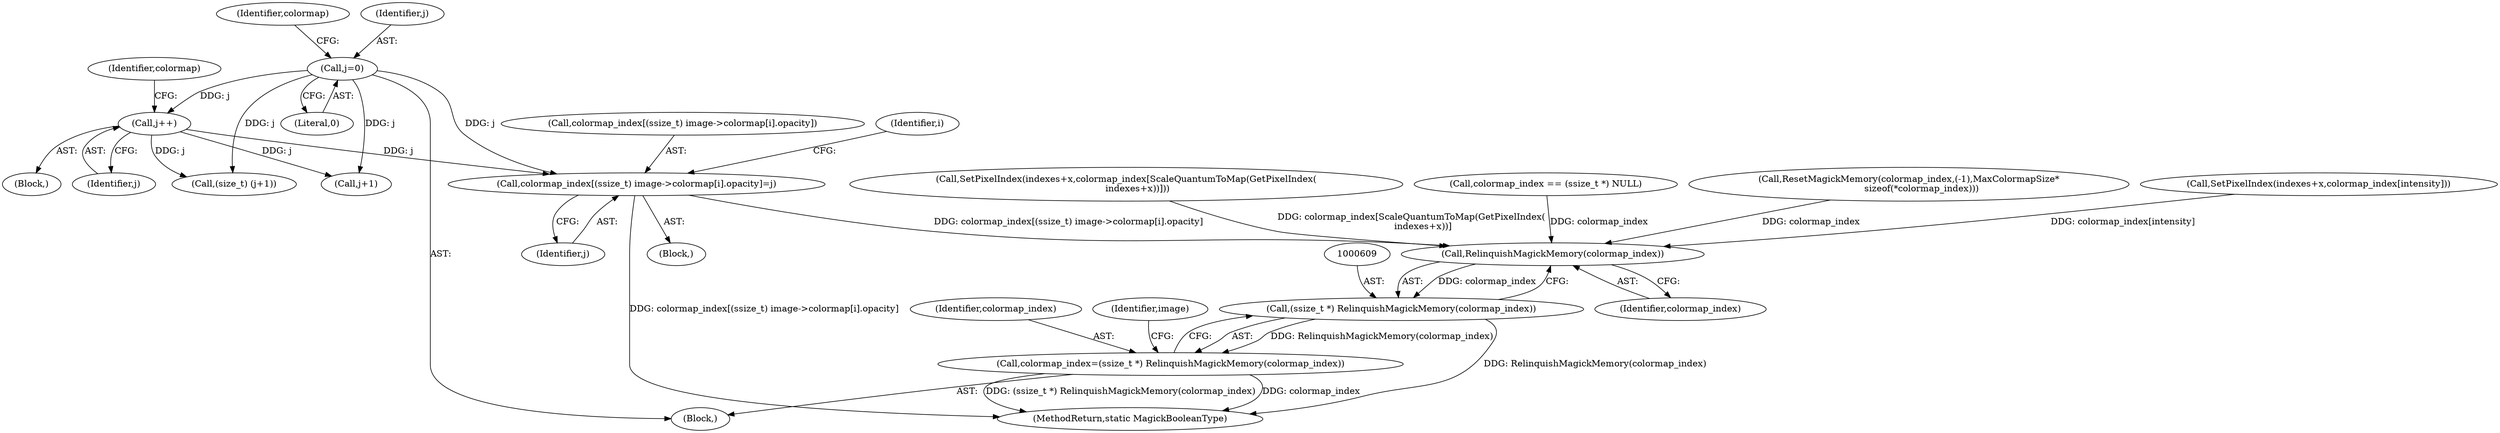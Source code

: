 digraph "0_ImageMagick_db1ffb6cf44bcfe5c4d5fcf9d9109ded5617387f_1@array" {
"1000470" [label="(Call,colormap_index[(ssize_t) image->colormap[i].opacity]=j)"];
"1000459" [label="(Call,j++)"];
"1000417" [label="(Call,j=0)"];
"1000610" [label="(Call,RelinquishMagickMemory(colormap_index))"];
"1000608" [label="(Call,(ssize_t *) RelinquishMagickMemory(colormap_index))"];
"1000606" [label="(Call,colormap_index=(ssize_t *) RelinquishMagickMemory(colormap_index))"];
"1000482" [label="(Identifier,j)"];
"1000633" [label="(MethodReturn,static MagickBooleanType)"];
"1000422" [label="(Identifier,colormap)"];
"1000610" [label="(Call,RelinquishMagickMemory(colormap_index))"];
"1000487" [label="(Call,(size_t) (j+1))"];
"1000458" [label="(Block,)"];
"1000165" [label="(Call,ResetMagickMemory(colormap_index,(-1),MaxColormapSize*\n         sizeof(*colormap_index)))"];
"1000471" [label="(Call,colormap_index[(ssize_t) image->colormap[i].opacity])"];
"1000418" [label="(Identifier,j)"];
"1000460" [label="(Identifier,j)"];
"1000441" [label="(Identifier,i)"];
"1000419" [label="(Literal,0)"];
"1000611" [label="(Identifier,colormap_index)"];
"1000608" [label="(Call,(ssize_t *) RelinquishMagickMemory(colormap_index))"];
"1000489" [label="(Call,j+1)"];
"1000470" [label="(Call,colormap_index[(ssize_t) image->colormap[i].opacity]=j)"];
"1000102" [label="(Block,)"];
"1000463" [label="(Identifier,colormap)"];
"1000614" [label="(Identifier,image)"];
"1000417" [label="(Call,j=0)"];
"1000336" [label="(Call,SetPixelIndex(indexes+x,colormap_index[intensity]))"];
"1000459" [label="(Call,j++)"];
"1000606" [label="(Call,colormap_index=(ssize_t *) RelinquishMagickMemory(colormap_index))"];
"1000442" [label="(Block,)"];
"1000607" [label="(Identifier,colormap_index)"];
"1000582" [label="(Call,SetPixelIndex(indexes+x,colormap_index[ScaleQuantumToMap(GetPixelIndex(\n        indexes+x))]))"];
"1000144" [label="(Call,colormap_index == (ssize_t *) NULL)"];
"1000470" -> "1000442"  [label="AST: "];
"1000470" -> "1000482"  [label="CFG: "];
"1000471" -> "1000470"  [label="AST: "];
"1000482" -> "1000470"  [label="AST: "];
"1000441" -> "1000470"  [label="CFG: "];
"1000470" -> "1000633"  [label="DDG: colormap_index[(ssize_t) image->colormap[i].opacity]"];
"1000459" -> "1000470"  [label="DDG: j"];
"1000417" -> "1000470"  [label="DDG: j"];
"1000470" -> "1000610"  [label="DDG: colormap_index[(ssize_t) image->colormap[i].opacity]"];
"1000459" -> "1000458"  [label="AST: "];
"1000459" -> "1000460"  [label="CFG: "];
"1000460" -> "1000459"  [label="AST: "];
"1000463" -> "1000459"  [label="CFG: "];
"1000417" -> "1000459"  [label="DDG: j"];
"1000459" -> "1000487"  [label="DDG: j"];
"1000459" -> "1000489"  [label="DDG: j"];
"1000417" -> "1000102"  [label="AST: "];
"1000417" -> "1000419"  [label="CFG: "];
"1000418" -> "1000417"  [label="AST: "];
"1000419" -> "1000417"  [label="AST: "];
"1000422" -> "1000417"  [label="CFG: "];
"1000417" -> "1000487"  [label="DDG: j"];
"1000417" -> "1000489"  [label="DDG: j"];
"1000610" -> "1000608"  [label="AST: "];
"1000610" -> "1000611"  [label="CFG: "];
"1000611" -> "1000610"  [label="AST: "];
"1000608" -> "1000610"  [label="CFG: "];
"1000610" -> "1000608"  [label="DDG: colormap_index"];
"1000165" -> "1000610"  [label="DDG: colormap_index"];
"1000582" -> "1000610"  [label="DDG: colormap_index[ScaleQuantumToMap(GetPixelIndex(\n        indexes+x))]"];
"1000336" -> "1000610"  [label="DDG: colormap_index[intensity]"];
"1000144" -> "1000610"  [label="DDG: colormap_index"];
"1000608" -> "1000606"  [label="AST: "];
"1000609" -> "1000608"  [label="AST: "];
"1000606" -> "1000608"  [label="CFG: "];
"1000608" -> "1000633"  [label="DDG: RelinquishMagickMemory(colormap_index)"];
"1000608" -> "1000606"  [label="DDG: RelinquishMagickMemory(colormap_index)"];
"1000606" -> "1000102"  [label="AST: "];
"1000607" -> "1000606"  [label="AST: "];
"1000614" -> "1000606"  [label="CFG: "];
"1000606" -> "1000633"  [label="DDG: colormap_index"];
"1000606" -> "1000633"  [label="DDG: (ssize_t *) RelinquishMagickMemory(colormap_index)"];
}
